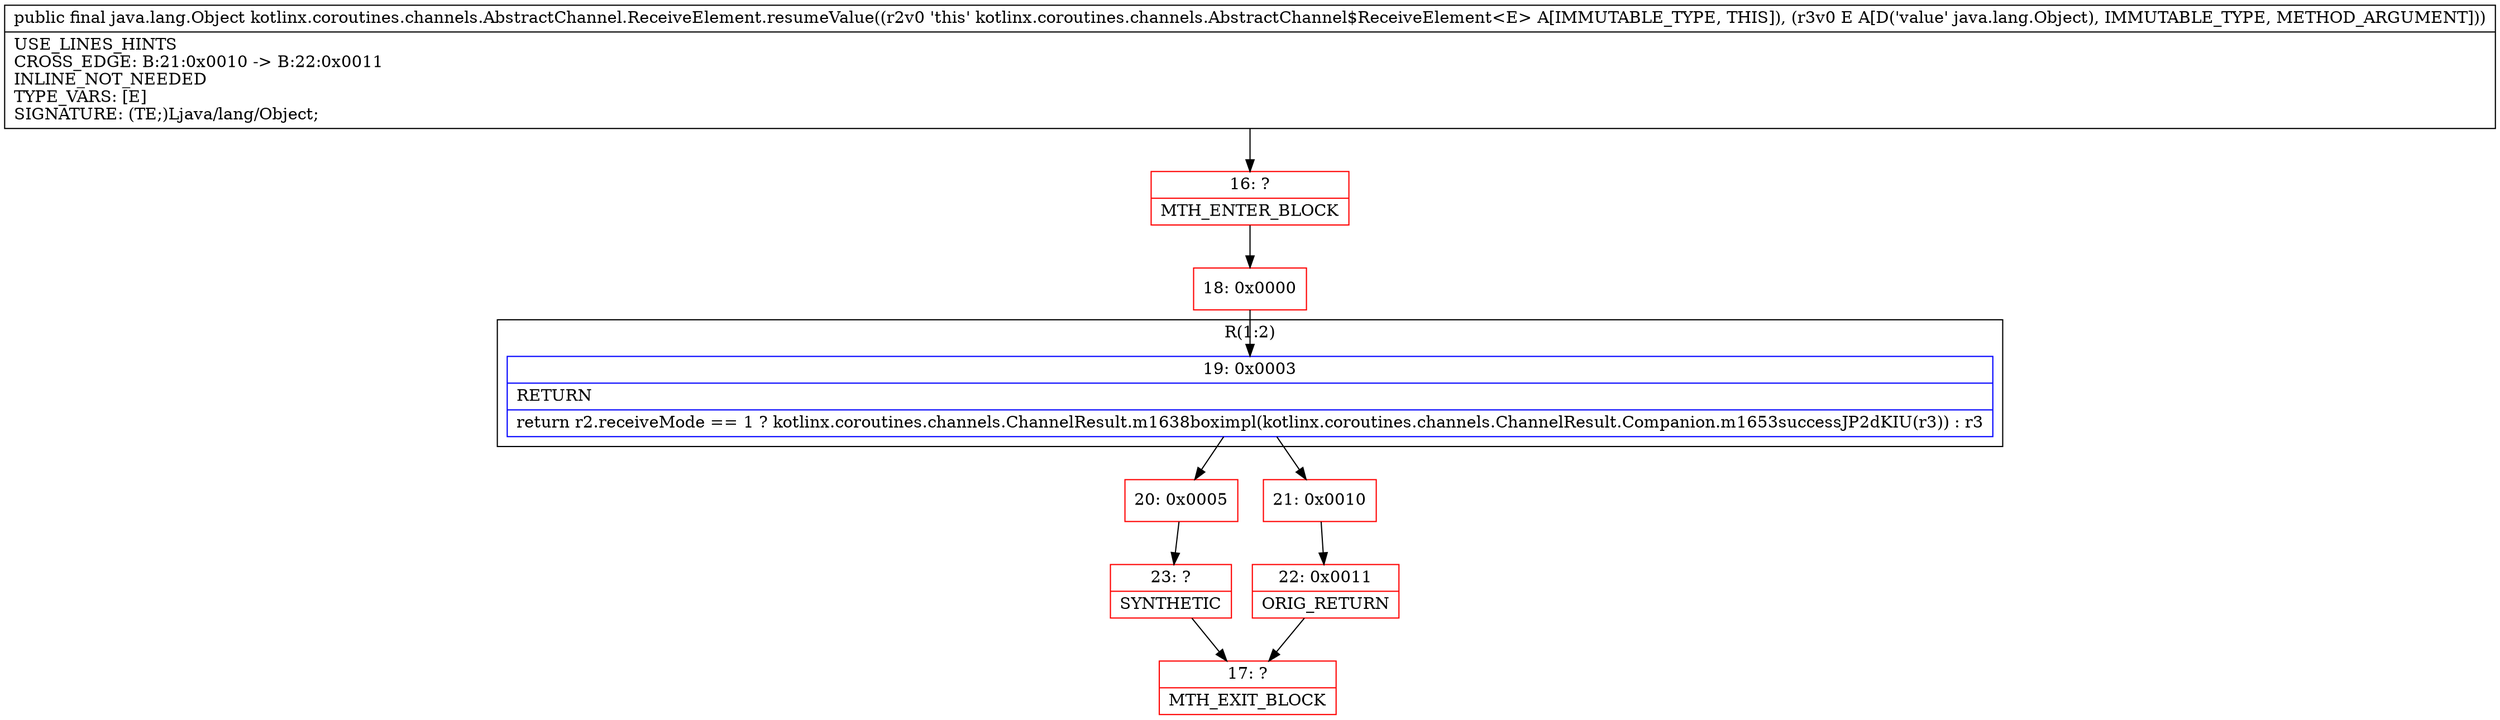 digraph "CFG forkotlinx.coroutines.channels.AbstractChannel.ReceiveElement.resumeValue(Ljava\/lang\/Object;)Ljava\/lang\/Object;" {
subgraph cluster_Region_1793621885 {
label = "R(1:2)";
node [shape=record,color=blue];
Node_19 [shape=record,label="{19\:\ 0x0003|RETURN\l|return r2.receiveMode == 1 ? kotlinx.coroutines.channels.ChannelResult.m1638boximpl(kotlinx.coroutines.channels.ChannelResult.Companion.m1653successJP2dKIU(r3)) : r3\l}"];
}
Node_16 [shape=record,color=red,label="{16\:\ ?|MTH_ENTER_BLOCK\l}"];
Node_18 [shape=record,color=red,label="{18\:\ 0x0000}"];
Node_20 [shape=record,color=red,label="{20\:\ 0x0005}"];
Node_23 [shape=record,color=red,label="{23\:\ ?|SYNTHETIC\l}"];
Node_17 [shape=record,color=red,label="{17\:\ ?|MTH_EXIT_BLOCK\l}"];
Node_21 [shape=record,color=red,label="{21\:\ 0x0010}"];
Node_22 [shape=record,color=red,label="{22\:\ 0x0011|ORIG_RETURN\l}"];
MethodNode[shape=record,label="{public final java.lang.Object kotlinx.coroutines.channels.AbstractChannel.ReceiveElement.resumeValue((r2v0 'this' kotlinx.coroutines.channels.AbstractChannel$ReceiveElement\<E\> A[IMMUTABLE_TYPE, THIS]), (r3v0 E A[D('value' java.lang.Object), IMMUTABLE_TYPE, METHOD_ARGUMENT]))  | USE_LINES_HINTS\lCROSS_EDGE: B:21:0x0010 \-\> B:22:0x0011\lINLINE_NOT_NEEDED\lTYPE_VARS: [E]\lSIGNATURE: (TE;)Ljava\/lang\/Object;\l}"];
MethodNode -> Node_16;Node_19 -> Node_20;
Node_19 -> Node_21;
Node_16 -> Node_18;
Node_18 -> Node_19;
Node_20 -> Node_23;
Node_23 -> Node_17;
Node_21 -> Node_22;
Node_22 -> Node_17;
}

